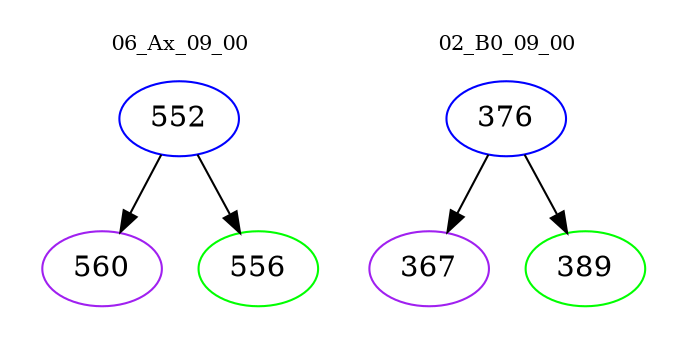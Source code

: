 digraph{
subgraph cluster_0 {
color = white
label = "06_Ax_09_00";
fontsize=10;
T0_552 [label="552", color="blue"]
T0_552 -> T0_560 [color="black"]
T0_560 [label="560", color="purple"]
T0_552 -> T0_556 [color="black"]
T0_556 [label="556", color="green"]
}
subgraph cluster_1 {
color = white
label = "02_B0_09_00";
fontsize=10;
T1_376 [label="376", color="blue"]
T1_376 -> T1_367 [color="black"]
T1_367 [label="367", color="purple"]
T1_376 -> T1_389 [color="black"]
T1_389 [label="389", color="green"]
}
}
